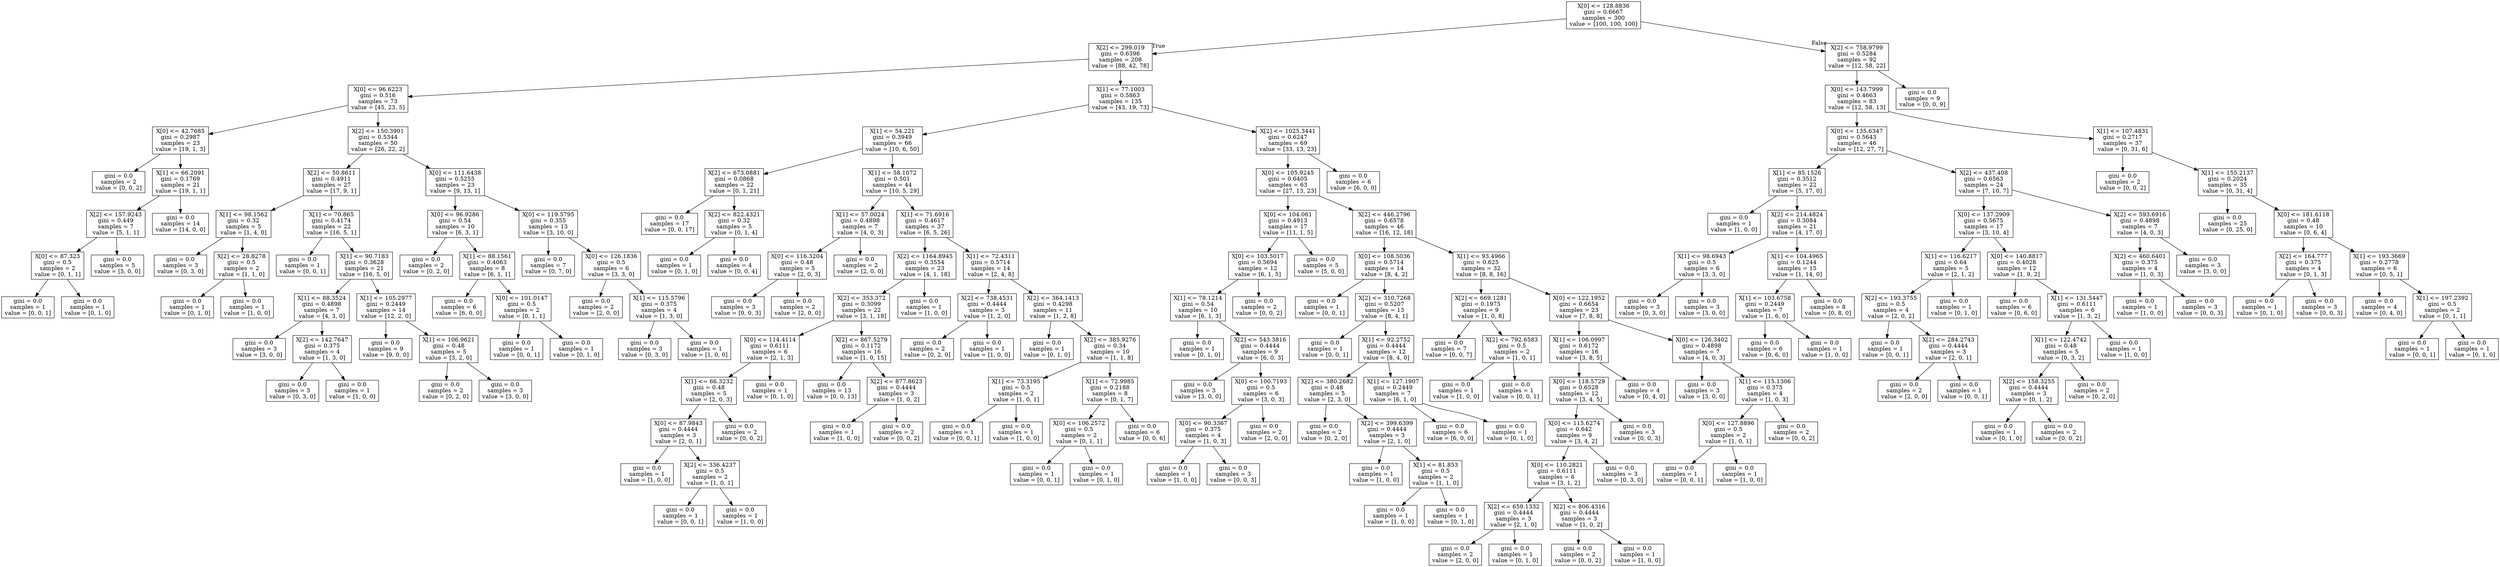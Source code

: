digraph Tree {
node [shape=box] ;
0 [label="X[0] <= 128.8836\ngini = 0.6667\nsamples = 300\nvalue = [100, 100, 100]"] ;
1 [label="X[2] <= 299.019\ngini = 0.6396\nsamples = 208\nvalue = [88, 42, 78]"] ;
0 -> 1 [labeldistance=2.5, labelangle=45, headlabel="True"] ;
2 [label="X[0] <= 96.6223\ngini = 0.516\nsamples = 73\nvalue = [45, 23, 5]"] ;
1 -> 2 ;
3 [label="X[0] <= 42.7685\ngini = 0.2987\nsamples = 23\nvalue = [19, 1, 3]"] ;
2 -> 3 ;
4 [label="gini = 0.0\nsamples = 2\nvalue = [0, 0, 2]"] ;
3 -> 4 ;
5 [label="X[1] <= 66.2091\ngini = 0.1769\nsamples = 21\nvalue = [19, 1, 1]"] ;
3 -> 5 ;
6 [label="X[2] <= 157.9243\ngini = 0.449\nsamples = 7\nvalue = [5, 1, 1]"] ;
5 -> 6 ;
7 [label="X[0] <= 87.323\ngini = 0.5\nsamples = 2\nvalue = [0, 1, 1]"] ;
6 -> 7 ;
8 [label="gini = 0.0\nsamples = 1\nvalue = [0, 0, 1]"] ;
7 -> 8 ;
9 [label="gini = 0.0\nsamples = 1\nvalue = [0, 1, 0]"] ;
7 -> 9 ;
10 [label="gini = 0.0\nsamples = 5\nvalue = [5, 0, 0]"] ;
6 -> 10 ;
11 [label="gini = 0.0\nsamples = 14\nvalue = [14, 0, 0]"] ;
5 -> 11 ;
12 [label="X[2] <= 150.3901\ngini = 0.5344\nsamples = 50\nvalue = [26, 22, 2]"] ;
2 -> 12 ;
13 [label="X[2] <= 50.8611\ngini = 0.4911\nsamples = 27\nvalue = [17, 9, 1]"] ;
12 -> 13 ;
14 [label="X[1] <= 98.1562\ngini = 0.32\nsamples = 5\nvalue = [1, 4, 0]"] ;
13 -> 14 ;
15 [label="gini = 0.0\nsamples = 3\nvalue = [0, 3, 0]"] ;
14 -> 15 ;
16 [label="X[2] <= 28.8278\ngini = 0.5\nsamples = 2\nvalue = [1, 1, 0]"] ;
14 -> 16 ;
17 [label="gini = 0.0\nsamples = 1\nvalue = [0, 1, 0]"] ;
16 -> 17 ;
18 [label="gini = 0.0\nsamples = 1\nvalue = [1, 0, 0]"] ;
16 -> 18 ;
19 [label="X[1] <= 70.865\ngini = 0.4174\nsamples = 22\nvalue = [16, 5, 1]"] ;
13 -> 19 ;
20 [label="gini = 0.0\nsamples = 1\nvalue = [0, 0, 1]"] ;
19 -> 20 ;
21 [label="X[1] <= 90.7183\ngini = 0.3628\nsamples = 21\nvalue = [16, 5, 0]"] ;
19 -> 21 ;
22 [label="X[1] <= 88.3524\ngini = 0.4898\nsamples = 7\nvalue = [4, 3, 0]"] ;
21 -> 22 ;
23 [label="gini = 0.0\nsamples = 3\nvalue = [3, 0, 0]"] ;
22 -> 23 ;
24 [label="X[2] <= 142.7647\ngini = 0.375\nsamples = 4\nvalue = [1, 3, 0]"] ;
22 -> 24 ;
25 [label="gini = 0.0\nsamples = 3\nvalue = [0, 3, 0]"] ;
24 -> 25 ;
26 [label="gini = 0.0\nsamples = 1\nvalue = [1, 0, 0]"] ;
24 -> 26 ;
27 [label="X[1] <= 105.2977\ngini = 0.2449\nsamples = 14\nvalue = [12, 2, 0]"] ;
21 -> 27 ;
28 [label="gini = 0.0\nsamples = 9\nvalue = [9, 0, 0]"] ;
27 -> 28 ;
29 [label="X[1] <= 106.9621\ngini = 0.48\nsamples = 5\nvalue = [3, 2, 0]"] ;
27 -> 29 ;
30 [label="gini = 0.0\nsamples = 2\nvalue = [0, 2, 0]"] ;
29 -> 30 ;
31 [label="gini = 0.0\nsamples = 3\nvalue = [3, 0, 0]"] ;
29 -> 31 ;
32 [label="X[0] <= 111.6438\ngini = 0.5255\nsamples = 23\nvalue = [9, 13, 1]"] ;
12 -> 32 ;
33 [label="X[0] <= 96.9286\ngini = 0.54\nsamples = 10\nvalue = [6, 3, 1]"] ;
32 -> 33 ;
34 [label="gini = 0.0\nsamples = 2\nvalue = [0, 2, 0]"] ;
33 -> 34 ;
35 [label="X[1] <= 88.1561\ngini = 0.4063\nsamples = 8\nvalue = [6, 1, 1]"] ;
33 -> 35 ;
36 [label="gini = 0.0\nsamples = 6\nvalue = [6, 0, 0]"] ;
35 -> 36 ;
37 [label="X[0] <= 101.0147\ngini = 0.5\nsamples = 2\nvalue = [0, 1, 1]"] ;
35 -> 37 ;
38 [label="gini = 0.0\nsamples = 1\nvalue = [0, 0, 1]"] ;
37 -> 38 ;
39 [label="gini = 0.0\nsamples = 1\nvalue = [0, 1, 0]"] ;
37 -> 39 ;
40 [label="X[0] <= 119.5795\ngini = 0.355\nsamples = 13\nvalue = [3, 10, 0]"] ;
32 -> 40 ;
41 [label="gini = 0.0\nsamples = 7\nvalue = [0, 7, 0]"] ;
40 -> 41 ;
42 [label="X[0] <= 126.1836\ngini = 0.5\nsamples = 6\nvalue = [3, 3, 0]"] ;
40 -> 42 ;
43 [label="gini = 0.0\nsamples = 2\nvalue = [2, 0, 0]"] ;
42 -> 43 ;
44 [label="X[1] <= 115.5796\ngini = 0.375\nsamples = 4\nvalue = [1, 3, 0]"] ;
42 -> 44 ;
45 [label="gini = 0.0\nsamples = 3\nvalue = [0, 3, 0]"] ;
44 -> 45 ;
46 [label="gini = 0.0\nsamples = 1\nvalue = [1, 0, 0]"] ;
44 -> 46 ;
47 [label="X[1] <= 77.1003\ngini = 0.5863\nsamples = 135\nvalue = [43, 19, 73]"] ;
1 -> 47 ;
48 [label="X[1] <= 54.221\ngini = 0.3949\nsamples = 66\nvalue = [10, 6, 50]"] ;
47 -> 48 ;
49 [label="X[2] <= 673.0881\ngini = 0.0868\nsamples = 22\nvalue = [0, 1, 21]"] ;
48 -> 49 ;
50 [label="gini = 0.0\nsamples = 17\nvalue = [0, 0, 17]"] ;
49 -> 50 ;
51 [label="X[2] <= 822.4321\ngini = 0.32\nsamples = 5\nvalue = [0, 1, 4]"] ;
49 -> 51 ;
52 [label="gini = 0.0\nsamples = 1\nvalue = [0, 1, 0]"] ;
51 -> 52 ;
53 [label="gini = 0.0\nsamples = 4\nvalue = [0, 0, 4]"] ;
51 -> 53 ;
54 [label="X[1] <= 58.1072\ngini = 0.501\nsamples = 44\nvalue = [10, 5, 29]"] ;
48 -> 54 ;
55 [label="X[1] <= 57.0024\ngini = 0.4898\nsamples = 7\nvalue = [4, 0, 3]"] ;
54 -> 55 ;
56 [label="X[0] <= 116.3204\ngini = 0.48\nsamples = 5\nvalue = [2, 0, 3]"] ;
55 -> 56 ;
57 [label="gini = 0.0\nsamples = 3\nvalue = [0, 0, 3]"] ;
56 -> 57 ;
58 [label="gini = 0.0\nsamples = 2\nvalue = [2, 0, 0]"] ;
56 -> 58 ;
59 [label="gini = 0.0\nsamples = 2\nvalue = [2, 0, 0]"] ;
55 -> 59 ;
60 [label="X[1] <= 71.6916\ngini = 0.4617\nsamples = 37\nvalue = [6, 5, 26]"] ;
54 -> 60 ;
61 [label="X[2] <= 1164.8945\ngini = 0.3554\nsamples = 23\nvalue = [4, 1, 18]"] ;
60 -> 61 ;
62 [label="X[2] <= 353.372\ngini = 0.3099\nsamples = 22\nvalue = [3, 1, 18]"] ;
61 -> 62 ;
63 [label="X[0] <= 114.4114\ngini = 0.6111\nsamples = 6\nvalue = [2, 1, 3]"] ;
62 -> 63 ;
64 [label="X[1] <= 66.3232\ngini = 0.48\nsamples = 5\nvalue = [2, 0, 3]"] ;
63 -> 64 ;
65 [label="X[0] <= 87.9843\ngini = 0.4444\nsamples = 3\nvalue = [2, 0, 1]"] ;
64 -> 65 ;
66 [label="gini = 0.0\nsamples = 1\nvalue = [1, 0, 0]"] ;
65 -> 66 ;
67 [label="X[2] <= 336.4237\ngini = 0.5\nsamples = 2\nvalue = [1, 0, 1]"] ;
65 -> 67 ;
68 [label="gini = 0.0\nsamples = 1\nvalue = [0, 0, 1]"] ;
67 -> 68 ;
69 [label="gini = 0.0\nsamples = 1\nvalue = [1, 0, 0]"] ;
67 -> 69 ;
70 [label="gini = 0.0\nsamples = 2\nvalue = [0, 0, 2]"] ;
64 -> 70 ;
71 [label="gini = 0.0\nsamples = 1\nvalue = [0, 1, 0]"] ;
63 -> 71 ;
72 [label="X[2] <= 867.5279\ngini = 0.1172\nsamples = 16\nvalue = [1, 0, 15]"] ;
62 -> 72 ;
73 [label="gini = 0.0\nsamples = 13\nvalue = [0, 0, 13]"] ;
72 -> 73 ;
74 [label="X[2] <= 877.8623\ngini = 0.4444\nsamples = 3\nvalue = [1, 0, 2]"] ;
72 -> 74 ;
75 [label="gini = 0.0\nsamples = 1\nvalue = [1, 0, 0]"] ;
74 -> 75 ;
76 [label="gini = 0.0\nsamples = 2\nvalue = [0, 0, 2]"] ;
74 -> 76 ;
77 [label="gini = 0.0\nsamples = 1\nvalue = [1, 0, 0]"] ;
61 -> 77 ;
78 [label="X[1] <= 72.4311\ngini = 0.5714\nsamples = 14\nvalue = [2, 4, 8]"] ;
60 -> 78 ;
79 [label="X[2] <= 738.4531\ngini = 0.4444\nsamples = 3\nvalue = [1, 2, 0]"] ;
78 -> 79 ;
80 [label="gini = 0.0\nsamples = 2\nvalue = [0, 2, 0]"] ;
79 -> 80 ;
81 [label="gini = 0.0\nsamples = 1\nvalue = [1, 0, 0]"] ;
79 -> 81 ;
82 [label="X[2] <= 364.1413\ngini = 0.4298\nsamples = 11\nvalue = [1, 2, 8]"] ;
78 -> 82 ;
83 [label="gini = 0.0\nsamples = 1\nvalue = [0, 1, 0]"] ;
82 -> 83 ;
84 [label="X[2] <= 385.9276\ngini = 0.34\nsamples = 10\nvalue = [1, 1, 8]"] ;
82 -> 84 ;
85 [label="X[1] <= 73.3195\ngini = 0.5\nsamples = 2\nvalue = [1, 0, 1]"] ;
84 -> 85 ;
86 [label="gini = 0.0\nsamples = 1\nvalue = [0, 0, 1]"] ;
85 -> 86 ;
87 [label="gini = 0.0\nsamples = 1\nvalue = [1, 0, 0]"] ;
85 -> 87 ;
88 [label="X[1] <= 72.9985\ngini = 0.2188\nsamples = 8\nvalue = [0, 1, 7]"] ;
84 -> 88 ;
89 [label="X[0] <= 106.2572\ngini = 0.5\nsamples = 2\nvalue = [0, 1, 1]"] ;
88 -> 89 ;
90 [label="gini = 0.0\nsamples = 1\nvalue = [0, 0, 1]"] ;
89 -> 90 ;
91 [label="gini = 0.0\nsamples = 1\nvalue = [0, 1, 0]"] ;
89 -> 91 ;
92 [label="gini = 0.0\nsamples = 6\nvalue = [0, 0, 6]"] ;
88 -> 92 ;
93 [label="X[2] <= 1025.3441\ngini = 0.6247\nsamples = 69\nvalue = [33, 13, 23]"] ;
47 -> 93 ;
94 [label="X[0] <= 105.9245\ngini = 0.6405\nsamples = 63\nvalue = [27, 13, 23]"] ;
93 -> 94 ;
95 [label="X[0] <= 104.061\ngini = 0.4913\nsamples = 17\nvalue = [11, 1, 5]"] ;
94 -> 95 ;
96 [label="X[0] <= 103.5017\ngini = 0.5694\nsamples = 12\nvalue = [6, 1, 5]"] ;
95 -> 96 ;
97 [label="X[1] <= 78.1214\ngini = 0.54\nsamples = 10\nvalue = [6, 1, 3]"] ;
96 -> 97 ;
98 [label="gini = 0.0\nsamples = 1\nvalue = [0, 1, 0]"] ;
97 -> 98 ;
99 [label="X[2] <= 543.3816\ngini = 0.4444\nsamples = 9\nvalue = [6, 0, 3]"] ;
97 -> 99 ;
100 [label="gini = 0.0\nsamples = 3\nvalue = [3, 0, 0]"] ;
99 -> 100 ;
101 [label="X[0] <= 100.7193\ngini = 0.5\nsamples = 6\nvalue = [3, 0, 3]"] ;
99 -> 101 ;
102 [label="X[0] <= 90.3367\ngini = 0.375\nsamples = 4\nvalue = [1, 0, 3]"] ;
101 -> 102 ;
103 [label="gini = 0.0\nsamples = 1\nvalue = [1, 0, 0]"] ;
102 -> 103 ;
104 [label="gini = 0.0\nsamples = 3\nvalue = [0, 0, 3]"] ;
102 -> 104 ;
105 [label="gini = 0.0\nsamples = 2\nvalue = [2, 0, 0]"] ;
101 -> 105 ;
106 [label="gini = 0.0\nsamples = 2\nvalue = [0, 0, 2]"] ;
96 -> 106 ;
107 [label="gini = 0.0\nsamples = 5\nvalue = [5, 0, 0]"] ;
95 -> 107 ;
108 [label="X[2] <= 446.2796\ngini = 0.6578\nsamples = 46\nvalue = [16, 12, 18]"] ;
94 -> 108 ;
109 [label="X[0] <= 108.5036\ngini = 0.5714\nsamples = 14\nvalue = [8, 4, 2]"] ;
108 -> 109 ;
110 [label="gini = 0.0\nsamples = 1\nvalue = [0, 0, 1]"] ;
109 -> 110 ;
111 [label="X[2] <= 310.7268\ngini = 0.5207\nsamples = 13\nvalue = [8, 4, 1]"] ;
109 -> 111 ;
112 [label="gini = 0.0\nsamples = 1\nvalue = [0, 0, 1]"] ;
111 -> 112 ;
113 [label="X[1] <= 92.2752\ngini = 0.4444\nsamples = 12\nvalue = [8, 4, 0]"] ;
111 -> 113 ;
114 [label="X[2] <= 380.2682\ngini = 0.48\nsamples = 5\nvalue = [2, 3, 0]"] ;
113 -> 114 ;
115 [label="gini = 0.0\nsamples = 2\nvalue = [0, 2, 0]"] ;
114 -> 115 ;
116 [label="X[2] <= 399.6399\ngini = 0.4444\nsamples = 3\nvalue = [2, 1, 0]"] ;
114 -> 116 ;
117 [label="gini = 0.0\nsamples = 1\nvalue = [1, 0, 0]"] ;
116 -> 117 ;
118 [label="X[1] <= 81.853\ngini = 0.5\nsamples = 2\nvalue = [1, 1, 0]"] ;
116 -> 118 ;
119 [label="gini = 0.0\nsamples = 1\nvalue = [1, 0, 0]"] ;
118 -> 119 ;
120 [label="gini = 0.0\nsamples = 1\nvalue = [0, 1, 0]"] ;
118 -> 120 ;
121 [label="X[1] <= 127.1907\ngini = 0.2449\nsamples = 7\nvalue = [6, 1, 0]"] ;
113 -> 121 ;
122 [label="gini = 0.0\nsamples = 6\nvalue = [6, 0, 0]"] ;
121 -> 122 ;
123 [label="gini = 0.0\nsamples = 1\nvalue = [0, 1, 0]"] ;
121 -> 123 ;
124 [label="X[1] <= 93.4966\ngini = 0.625\nsamples = 32\nvalue = [8, 8, 16]"] ;
108 -> 124 ;
125 [label="X[2] <= 669.1281\ngini = 0.1975\nsamples = 9\nvalue = [1, 0, 8]"] ;
124 -> 125 ;
126 [label="gini = 0.0\nsamples = 7\nvalue = [0, 0, 7]"] ;
125 -> 126 ;
127 [label="X[2] <= 792.6583\ngini = 0.5\nsamples = 2\nvalue = [1, 0, 1]"] ;
125 -> 127 ;
128 [label="gini = 0.0\nsamples = 1\nvalue = [1, 0, 0]"] ;
127 -> 128 ;
129 [label="gini = 0.0\nsamples = 1\nvalue = [0, 0, 1]"] ;
127 -> 129 ;
130 [label="X[0] <= 122.1952\ngini = 0.6654\nsamples = 23\nvalue = [7, 8, 8]"] ;
124 -> 130 ;
131 [label="X[1] <= 106.0997\ngini = 0.6172\nsamples = 16\nvalue = [3, 8, 5]"] ;
130 -> 131 ;
132 [label="X[0] <= 118.5729\ngini = 0.6528\nsamples = 12\nvalue = [3, 4, 5]"] ;
131 -> 132 ;
133 [label="X[0] <= 115.6274\ngini = 0.642\nsamples = 9\nvalue = [3, 4, 2]"] ;
132 -> 133 ;
134 [label="X[0] <= 110.2821\ngini = 0.6111\nsamples = 6\nvalue = [3, 1, 2]"] ;
133 -> 134 ;
135 [label="X[2] <= 659.1332\ngini = 0.4444\nsamples = 3\nvalue = [2, 1, 0]"] ;
134 -> 135 ;
136 [label="gini = 0.0\nsamples = 2\nvalue = [2, 0, 0]"] ;
135 -> 136 ;
137 [label="gini = 0.0\nsamples = 1\nvalue = [0, 1, 0]"] ;
135 -> 137 ;
138 [label="X[2] <= 806.4316\ngini = 0.4444\nsamples = 3\nvalue = [1, 0, 2]"] ;
134 -> 138 ;
139 [label="gini = 0.0\nsamples = 2\nvalue = [0, 0, 2]"] ;
138 -> 139 ;
140 [label="gini = 0.0\nsamples = 1\nvalue = [1, 0, 0]"] ;
138 -> 140 ;
141 [label="gini = 0.0\nsamples = 3\nvalue = [0, 3, 0]"] ;
133 -> 141 ;
142 [label="gini = 0.0\nsamples = 3\nvalue = [0, 0, 3]"] ;
132 -> 142 ;
143 [label="gini = 0.0\nsamples = 4\nvalue = [0, 4, 0]"] ;
131 -> 143 ;
144 [label="X[0] <= 126.3402\ngini = 0.4898\nsamples = 7\nvalue = [4, 0, 3]"] ;
130 -> 144 ;
145 [label="gini = 0.0\nsamples = 3\nvalue = [3, 0, 0]"] ;
144 -> 145 ;
146 [label="X[1] <= 115.1306\ngini = 0.375\nsamples = 4\nvalue = [1, 0, 3]"] ;
144 -> 146 ;
147 [label="X[0] <= 127.8896\ngini = 0.5\nsamples = 2\nvalue = [1, 0, 1]"] ;
146 -> 147 ;
148 [label="gini = 0.0\nsamples = 1\nvalue = [0, 0, 1]"] ;
147 -> 148 ;
149 [label="gini = 0.0\nsamples = 1\nvalue = [1, 0, 0]"] ;
147 -> 149 ;
150 [label="gini = 0.0\nsamples = 2\nvalue = [0, 0, 2]"] ;
146 -> 150 ;
151 [label="gini = 0.0\nsamples = 6\nvalue = [6, 0, 0]"] ;
93 -> 151 ;
152 [label="X[2] <= 758.9799\ngini = 0.5284\nsamples = 92\nvalue = [12, 58, 22]"] ;
0 -> 152 [labeldistance=2.5, labelangle=-45, headlabel="False"] ;
153 [label="X[0] <= 143.7999\ngini = 0.4663\nsamples = 83\nvalue = [12, 58, 13]"] ;
152 -> 153 ;
154 [label="X[0] <= 135.6347\ngini = 0.5643\nsamples = 46\nvalue = [12, 27, 7]"] ;
153 -> 154 ;
155 [label="X[1] <= 85.1526\ngini = 0.3512\nsamples = 22\nvalue = [5, 17, 0]"] ;
154 -> 155 ;
156 [label="gini = 0.0\nsamples = 1\nvalue = [1, 0, 0]"] ;
155 -> 156 ;
157 [label="X[2] <= 214.4824\ngini = 0.3084\nsamples = 21\nvalue = [4, 17, 0]"] ;
155 -> 157 ;
158 [label="X[1] <= 98.6943\ngini = 0.5\nsamples = 6\nvalue = [3, 3, 0]"] ;
157 -> 158 ;
159 [label="gini = 0.0\nsamples = 3\nvalue = [0, 3, 0]"] ;
158 -> 159 ;
160 [label="gini = 0.0\nsamples = 3\nvalue = [3, 0, 0]"] ;
158 -> 160 ;
161 [label="X[1] <= 104.4965\ngini = 0.1244\nsamples = 15\nvalue = [1, 14, 0]"] ;
157 -> 161 ;
162 [label="X[1] <= 103.6758\ngini = 0.2449\nsamples = 7\nvalue = [1, 6, 0]"] ;
161 -> 162 ;
163 [label="gini = 0.0\nsamples = 6\nvalue = [0, 6, 0]"] ;
162 -> 163 ;
164 [label="gini = 0.0\nsamples = 1\nvalue = [1, 0, 0]"] ;
162 -> 164 ;
165 [label="gini = 0.0\nsamples = 8\nvalue = [0, 8, 0]"] ;
161 -> 165 ;
166 [label="X[2] <= 437.408\ngini = 0.6563\nsamples = 24\nvalue = [7, 10, 7]"] ;
154 -> 166 ;
167 [label="X[0] <= 137.2909\ngini = 0.5675\nsamples = 17\nvalue = [3, 10, 4]"] ;
166 -> 167 ;
168 [label="X[1] <= 116.6217\ngini = 0.64\nsamples = 5\nvalue = [2, 1, 2]"] ;
167 -> 168 ;
169 [label="X[2] <= 193.3755\ngini = 0.5\nsamples = 4\nvalue = [2, 0, 2]"] ;
168 -> 169 ;
170 [label="gini = 0.0\nsamples = 1\nvalue = [0, 0, 1]"] ;
169 -> 170 ;
171 [label="X[2] <= 284.2743\ngini = 0.4444\nsamples = 3\nvalue = [2, 0, 1]"] ;
169 -> 171 ;
172 [label="gini = 0.0\nsamples = 2\nvalue = [2, 0, 0]"] ;
171 -> 172 ;
173 [label="gini = 0.0\nsamples = 1\nvalue = [0, 0, 1]"] ;
171 -> 173 ;
174 [label="gini = 0.0\nsamples = 1\nvalue = [0, 1, 0]"] ;
168 -> 174 ;
175 [label="X[0] <= 140.8817\ngini = 0.4028\nsamples = 12\nvalue = [1, 9, 2]"] ;
167 -> 175 ;
176 [label="gini = 0.0\nsamples = 6\nvalue = [0, 6, 0]"] ;
175 -> 176 ;
177 [label="X[1] <= 131.5447\ngini = 0.6111\nsamples = 6\nvalue = [1, 3, 2]"] ;
175 -> 177 ;
178 [label="X[1] <= 122.4742\ngini = 0.48\nsamples = 5\nvalue = [0, 3, 2]"] ;
177 -> 178 ;
179 [label="X[2] <= 158.3255\ngini = 0.4444\nsamples = 3\nvalue = [0, 1, 2]"] ;
178 -> 179 ;
180 [label="gini = 0.0\nsamples = 1\nvalue = [0, 1, 0]"] ;
179 -> 180 ;
181 [label="gini = 0.0\nsamples = 2\nvalue = [0, 0, 2]"] ;
179 -> 181 ;
182 [label="gini = 0.0\nsamples = 2\nvalue = [0, 2, 0]"] ;
178 -> 182 ;
183 [label="gini = 0.0\nsamples = 1\nvalue = [1, 0, 0]"] ;
177 -> 183 ;
184 [label="X[2] <= 593.6916\ngini = 0.4898\nsamples = 7\nvalue = [4, 0, 3]"] ;
166 -> 184 ;
185 [label="X[2] <= 460.6401\ngini = 0.375\nsamples = 4\nvalue = [1, 0, 3]"] ;
184 -> 185 ;
186 [label="gini = 0.0\nsamples = 1\nvalue = [1, 0, 0]"] ;
185 -> 186 ;
187 [label="gini = 0.0\nsamples = 3\nvalue = [0, 0, 3]"] ;
185 -> 187 ;
188 [label="gini = 0.0\nsamples = 3\nvalue = [3, 0, 0]"] ;
184 -> 188 ;
189 [label="X[1] <= 107.4831\ngini = 0.2717\nsamples = 37\nvalue = [0, 31, 6]"] ;
153 -> 189 ;
190 [label="gini = 0.0\nsamples = 2\nvalue = [0, 0, 2]"] ;
189 -> 190 ;
191 [label="X[1] <= 155.2137\ngini = 0.2024\nsamples = 35\nvalue = [0, 31, 4]"] ;
189 -> 191 ;
192 [label="gini = 0.0\nsamples = 25\nvalue = [0, 25, 0]"] ;
191 -> 192 ;
193 [label="X[0] <= 181.6118\ngini = 0.48\nsamples = 10\nvalue = [0, 6, 4]"] ;
191 -> 193 ;
194 [label="X[2] <= 164.777\ngini = 0.375\nsamples = 4\nvalue = [0, 1, 3]"] ;
193 -> 194 ;
195 [label="gini = 0.0\nsamples = 1\nvalue = [0, 1, 0]"] ;
194 -> 195 ;
196 [label="gini = 0.0\nsamples = 3\nvalue = [0, 0, 3]"] ;
194 -> 196 ;
197 [label="X[1] <= 193.3669\ngini = 0.2778\nsamples = 6\nvalue = [0, 5, 1]"] ;
193 -> 197 ;
198 [label="gini = 0.0\nsamples = 4\nvalue = [0, 4, 0]"] ;
197 -> 198 ;
199 [label="X[1] <= 197.2392\ngini = 0.5\nsamples = 2\nvalue = [0, 1, 1]"] ;
197 -> 199 ;
200 [label="gini = 0.0\nsamples = 1\nvalue = [0, 0, 1]"] ;
199 -> 200 ;
201 [label="gini = 0.0\nsamples = 1\nvalue = [0, 1, 0]"] ;
199 -> 201 ;
202 [label="gini = 0.0\nsamples = 9\nvalue = [0, 0, 9]"] ;
152 -> 202 ;
}